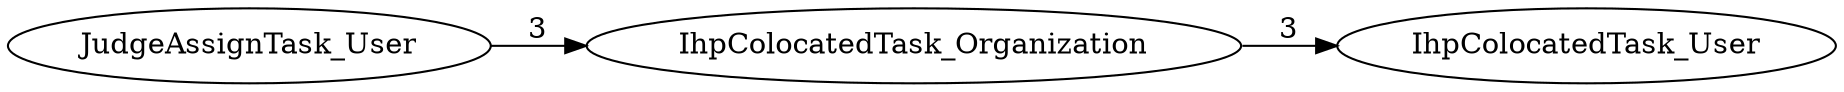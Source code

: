 digraph G {
rankdir="LR";
"JudgeAssignTask_User" -> "IhpColocatedTask_Organization" [label=3]
"IhpColocatedTask_Organization" -> "IhpColocatedTask_User" [label=3]
}
